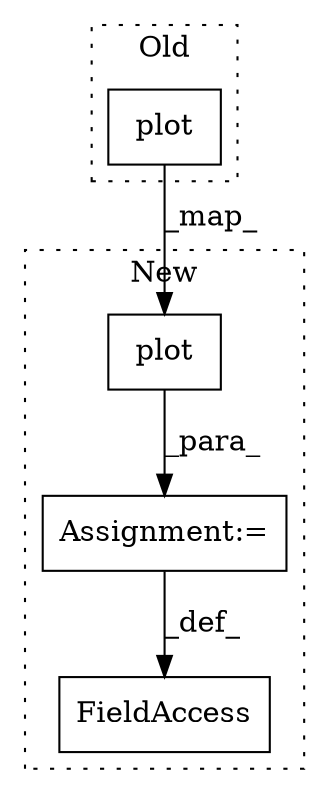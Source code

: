 digraph G {
subgraph cluster0 {
1 [label="plot" a="32" s="1089,1152" l="5,1" shape="box"];
label = "Old";
style="dotted";
}
subgraph cluster1 {
2 [label="plot" a="32" s="1095,1158" l="5,1" shape="box"];
3 [label="FieldAccess" a="22" s="1075" l="1" shape="box"];
4 [label="Assignment:=" a="7" s="1076" l="1" shape="box"];
label = "New";
style="dotted";
}
1 -> 2 [label="_map_"];
2 -> 4 [label="_para_"];
4 -> 3 [label="_def_"];
}